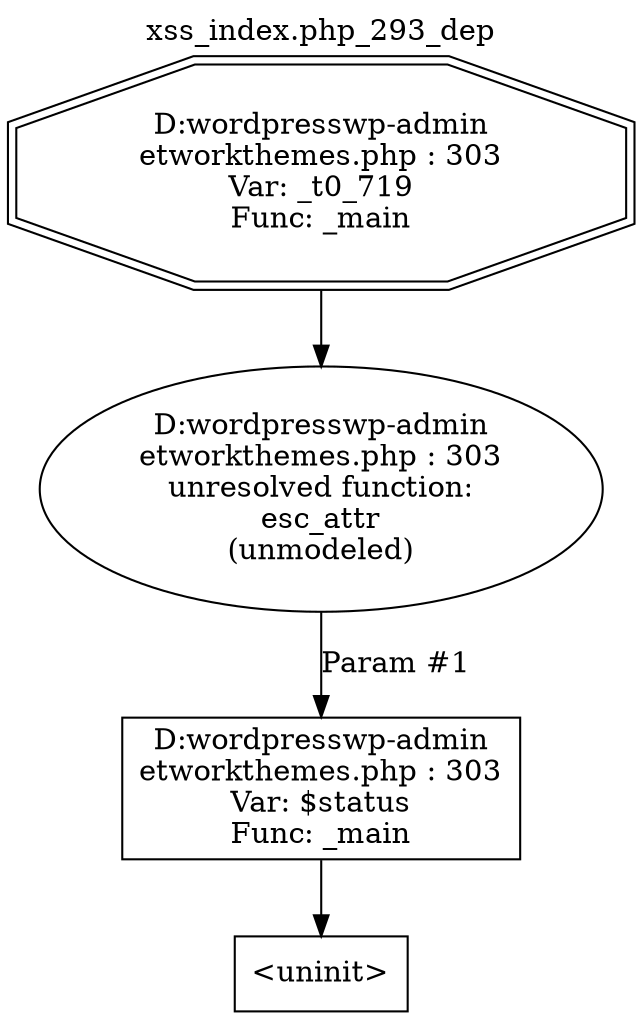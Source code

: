 digraph cfg {
  label="xss_index.php_293_dep";
  labelloc=t;
  n1 [shape=doubleoctagon, label="D:\wordpress\wp-admin\network\themes.php : 303\nVar: _t0_719\nFunc: _main\n"];
  n2 [shape=ellipse, label="D:\wordpress\wp-admin\network\themes.php : 303\nunresolved function:\nesc_attr\n(unmodeled)\n"];
  n3 [shape=box, label="D:\wordpress\wp-admin\network\themes.php : 303\nVar: $status\nFunc: _main\n"];
  n4 [shape=box, label="<uninit>"];
  n1 -> n2;
  n3 -> n4;
  n2 -> n3[label="Param #1"];
}
